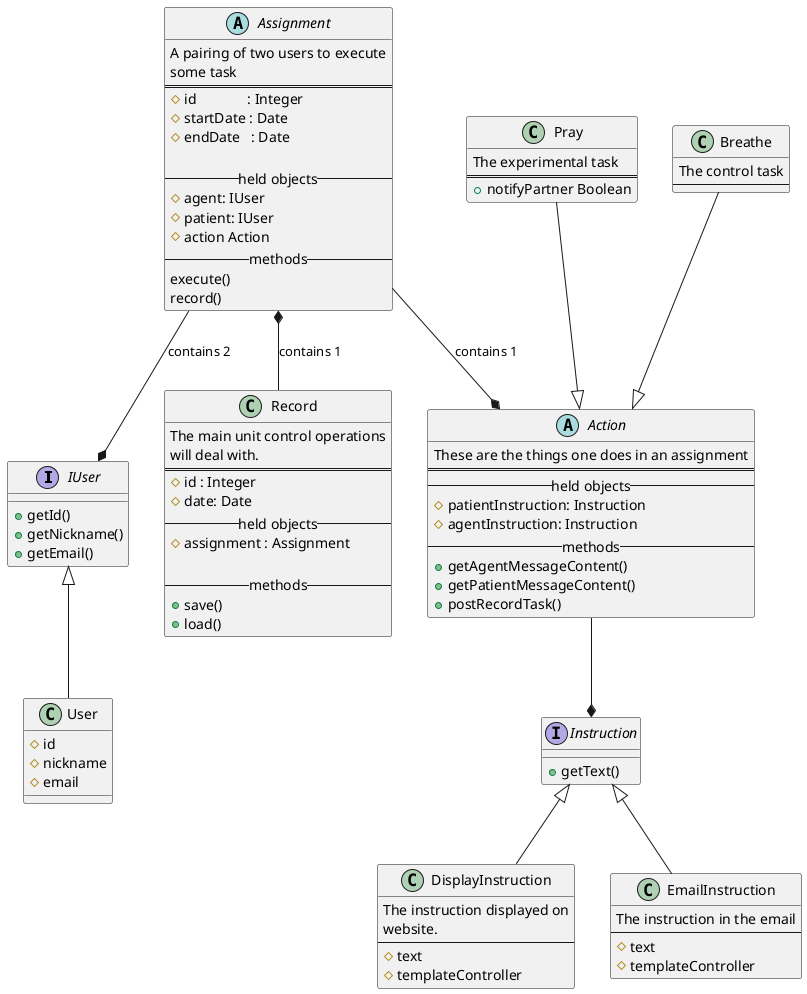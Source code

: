 @startuml

interface IUser{
    +getId()
    +getNickname()
    +getEmail()
}
IUser <|-- User
class User {
#id
#nickname
#email
}



abstract class Action{
    These are the things one does in an assignment
    ====
    --held objects--
    #patientInstruction: Instruction
    #agentInstruction: Instruction
    --methods--
    +getAgentMessageContent()
    +getPatientMessageContent()
    +postRecordTask()
}
class Pray{
    The experimental task
    ====
    +notifyPartner Boolean
}

class Breathe{
    The control task
    ----
}

interface Instruction{
    +getText()
}

class DisplayInstruction{
The instruction displayed on
website.
----
#text
#templateController
}

class EmailInstruction{
The instruction in the email
----
#text
#templateController
}
Instruction <|-- EmailInstruction
Instruction <|-- DisplayInstruction



abstract class Assignment{
A pairing of two users to execute
some task
====
#id              : Integer
#startDate : Date
#endDate   : Date

-- held objects --
#agent: IUser
#patient: IUser
#action Action
-- methods --
execute()
record()
}

class Record{
The main unit control operations
will deal with.
====
#id : Integer
#date: Date
-- held objects --
#assignment : Assignment

-- methods --
+save()
+load()
}

Record -up-* Assignment : contains 1

Pray --|> Action
Breathe --|> Action
Action --* Instruction

Assignment --* Action : contains 1
Assignment --* IUser : contains 2


@enduml